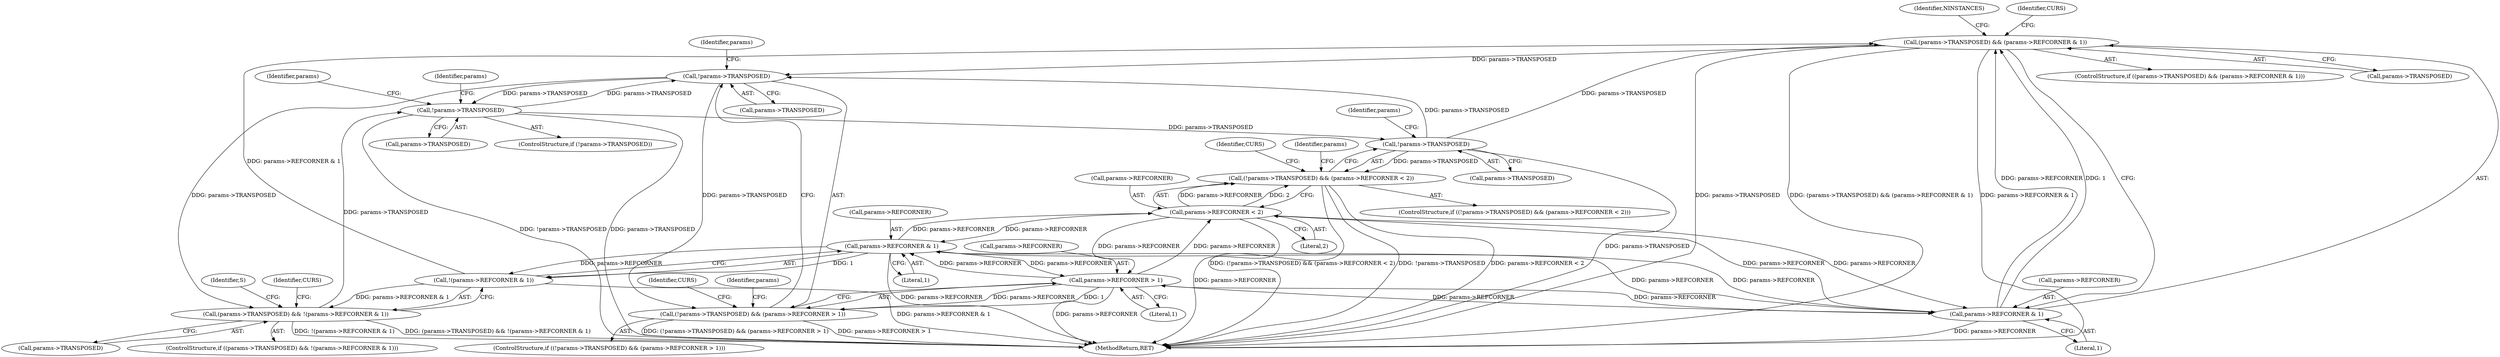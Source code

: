 digraph "0_ghostscript_e698d5c11d27212aa1098bc5b1673a3378563092_18@pointer" {
"1001548" [label="(Call,(params->TRANSPOSED) && (params->REFCORNER & 1))"];
"1001529" [label="(Call,!params->TRANSPOSED)"];
"1001354" [label="(Call,!params->TRANSPOSED)"];
"1001332" [label="(Call,(params->TRANSPOSED) && !(params->REFCORNER & 1))"];
"1001313" [label="(Call,!params->TRANSPOSED)"];
"1001548" [label="(Call,(params->TRANSPOSED) && (params->REFCORNER & 1))"];
"1001336" [label="(Call,!(params->REFCORNER & 1))"];
"1001337" [label="(Call,params->REFCORNER & 1)"];
"1001317" [label="(Call,params->REFCORNER > 1)"];
"1001533" [label="(Call,params->REFCORNER < 2)"];
"1001552" [label="(Call,params->REFCORNER & 1)"];
"1001312" [label="(Call,(!params->TRANSPOSED) && (params->REFCORNER > 1))"];
"1001528" [label="(Call,(!params->TRANSPOSED) && (params->REFCORNER < 2))"];
"1001317" [label="(Call,params->REFCORNER > 1)"];
"1001361" [label="(Identifier,params)"];
"1001528" [label="(Call,(!params->TRANSPOSED) && (params->REFCORNER < 2))"];
"1001324" [label="(Identifier,CURS)"];
"1001334" [label="(Identifier,params)"];
"1001333" [label="(Call,params->TRANSPOSED)"];
"1001318" [label="(Call,params->REFCORNER)"];
"1001534" [label="(Call,params->REFCORNER)"];
"1001314" [label="(Call,params->TRANSPOSED)"];
"1001547" [label="(ControlStructure,if ((params->TRANSPOSED) && (params->REFCORNER & 1)))"];
"1001566" [label="(Identifier,NINSTANCES)"];
"1001553" [label="(Call,params->REFCORNER)"];
"1001311" [label="(ControlStructure,if ((!params->TRANSPOSED) && (params->REFCORNER > 1)))"];
"1001338" [label="(Call,params->REFCORNER)"];
"1001550" [label="(Identifier,params)"];
"1001337" [label="(Call,params->REFCORNER & 1)"];
"1001537" [label="(Literal,2)"];
"1001548" [label="(Call,(params->TRANSPOSED) && (params->REFCORNER & 1))"];
"1001313" [label="(Call,!params->TRANSPOSED)"];
"1001530" [label="(Call,params->TRANSPOSED)"];
"1001354" [label="(Call,!params->TRANSPOSED)"];
"1001527" [label="(ControlStructure,if ((!params->TRANSPOSED) && (params->REFCORNER < 2)))"];
"1001556" [label="(Literal,1)"];
"1001351" [label="(Identifier,S)"];
"1001529" [label="(Call,!params->TRANSPOSED)"];
"1001584" [label="(MethodReturn,RET)"];
"1001341" [label="(Literal,1)"];
"1001336" [label="(Call,!(params->REFCORNER & 1))"];
"1001312" [label="(Call,(!params->TRANSPOSED) && (params->REFCORNER > 1))"];
"1001321" [label="(Literal,1)"];
"1001332" [label="(Call,(params->TRANSPOSED) && !(params->REFCORNER & 1))"];
"1001425" [label="(Identifier,params)"];
"1001331" [label="(ControlStructure,if ((params->TRANSPOSED) && !(params->REFCORNER & 1)))"];
"1001355" [label="(Call,params->TRANSPOSED)"];
"1001319" [label="(Identifier,params)"];
"1001559" [label="(Identifier,CURS)"];
"1001353" [label="(ControlStructure,if (!params->TRANSPOSED))"];
"1001344" [label="(Identifier,CURS)"];
"1001533" [label="(Call,params->REFCORNER < 2)"];
"1001549" [label="(Call,params->TRANSPOSED)"];
"1001552" [label="(Call,params->REFCORNER & 1)"];
"1001540" [label="(Identifier,CURS)"];
"1001535" [label="(Identifier,params)"];
"1001548" -> "1001547"  [label="AST: "];
"1001548" -> "1001549"  [label="CFG: "];
"1001548" -> "1001552"  [label="CFG: "];
"1001549" -> "1001548"  [label="AST: "];
"1001552" -> "1001548"  [label="AST: "];
"1001559" -> "1001548"  [label="CFG: "];
"1001566" -> "1001548"  [label="CFG: "];
"1001548" -> "1001584"  [label="DDG: params->TRANSPOSED"];
"1001548" -> "1001584"  [label="DDG: (params->TRANSPOSED) && (params->REFCORNER & 1)"];
"1001548" -> "1001584"  [label="DDG: params->REFCORNER & 1"];
"1001548" -> "1001313"  [label="DDG: params->TRANSPOSED"];
"1001529" -> "1001548"  [label="DDG: params->TRANSPOSED"];
"1001336" -> "1001548"  [label="DDG: params->REFCORNER & 1"];
"1001552" -> "1001548"  [label="DDG: params->REFCORNER"];
"1001552" -> "1001548"  [label="DDG: 1"];
"1001529" -> "1001528"  [label="AST: "];
"1001529" -> "1001530"  [label="CFG: "];
"1001530" -> "1001529"  [label="AST: "];
"1001535" -> "1001529"  [label="CFG: "];
"1001528" -> "1001529"  [label="CFG: "];
"1001529" -> "1001584"  [label="DDG: params->TRANSPOSED"];
"1001529" -> "1001313"  [label="DDG: params->TRANSPOSED"];
"1001529" -> "1001528"  [label="DDG: params->TRANSPOSED"];
"1001354" -> "1001529"  [label="DDG: params->TRANSPOSED"];
"1001354" -> "1001353"  [label="AST: "];
"1001354" -> "1001355"  [label="CFG: "];
"1001355" -> "1001354"  [label="AST: "];
"1001361" -> "1001354"  [label="CFG: "];
"1001425" -> "1001354"  [label="CFG: "];
"1001354" -> "1001584"  [label="DDG: params->TRANSPOSED"];
"1001354" -> "1001584"  [label="DDG: !params->TRANSPOSED"];
"1001354" -> "1001313"  [label="DDG: params->TRANSPOSED"];
"1001332" -> "1001354"  [label="DDG: params->TRANSPOSED"];
"1001313" -> "1001354"  [label="DDG: params->TRANSPOSED"];
"1001332" -> "1001331"  [label="AST: "];
"1001332" -> "1001333"  [label="CFG: "];
"1001332" -> "1001336"  [label="CFG: "];
"1001333" -> "1001332"  [label="AST: "];
"1001336" -> "1001332"  [label="AST: "];
"1001344" -> "1001332"  [label="CFG: "];
"1001351" -> "1001332"  [label="CFG: "];
"1001332" -> "1001584"  [label="DDG: (params->TRANSPOSED) && !(params->REFCORNER & 1)"];
"1001332" -> "1001584"  [label="DDG: !(params->REFCORNER & 1)"];
"1001313" -> "1001332"  [label="DDG: params->TRANSPOSED"];
"1001336" -> "1001332"  [label="DDG: params->REFCORNER & 1"];
"1001313" -> "1001312"  [label="AST: "];
"1001313" -> "1001314"  [label="CFG: "];
"1001314" -> "1001313"  [label="AST: "];
"1001319" -> "1001313"  [label="CFG: "];
"1001312" -> "1001313"  [label="CFG: "];
"1001313" -> "1001312"  [label="DDG: params->TRANSPOSED"];
"1001336" -> "1001337"  [label="CFG: "];
"1001337" -> "1001336"  [label="AST: "];
"1001336" -> "1001584"  [label="DDG: params->REFCORNER & 1"];
"1001337" -> "1001336"  [label="DDG: params->REFCORNER"];
"1001337" -> "1001336"  [label="DDG: 1"];
"1001337" -> "1001341"  [label="CFG: "];
"1001338" -> "1001337"  [label="AST: "];
"1001341" -> "1001337"  [label="AST: "];
"1001337" -> "1001584"  [label="DDG: params->REFCORNER"];
"1001337" -> "1001317"  [label="DDG: params->REFCORNER"];
"1001317" -> "1001337"  [label="DDG: params->REFCORNER"];
"1001533" -> "1001337"  [label="DDG: params->REFCORNER"];
"1001552" -> "1001337"  [label="DDG: params->REFCORNER"];
"1001337" -> "1001533"  [label="DDG: params->REFCORNER"];
"1001337" -> "1001552"  [label="DDG: params->REFCORNER"];
"1001317" -> "1001312"  [label="AST: "];
"1001317" -> "1001321"  [label="CFG: "];
"1001318" -> "1001317"  [label="AST: "];
"1001321" -> "1001317"  [label="AST: "];
"1001312" -> "1001317"  [label="CFG: "];
"1001317" -> "1001584"  [label="DDG: params->REFCORNER"];
"1001317" -> "1001312"  [label="DDG: params->REFCORNER"];
"1001317" -> "1001312"  [label="DDG: 1"];
"1001533" -> "1001317"  [label="DDG: params->REFCORNER"];
"1001552" -> "1001317"  [label="DDG: params->REFCORNER"];
"1001317" -> "1001533"  [label="DDG: params->REFCORNER"];
"1001317" -> "1001552"  [label="DDG: params->REFCORNER"];
"1001533" -> "1001528"  [label="AST: "];
"1001533" -> "1001537"  [label="CFG: "];
"1001534" -> "1001533"  [label="AST: "];
"1001537" -> "1001533"  [label="AST: "];
"1001528" -> "1001533"  [label="CFG: "];
"1001533" -> "1001584"  [label="DDG: params->REFCORNER"];
"1001533" -> "1001528"  [label="DDG: params->REFCORNER"];
"1001533" -> "1001528"  [label="DDG: 2"];
"1001552" -> "1001533"  [label="DDG: params->REFCORNER"];
"1001533" -> "1001552"  [label="DDG: params->REFCORNER"];
"1001552" -> "1001556"  [label="CFG: "];
"1001553" -> "1001552"  [label="AST: "];
"1001556" -> "1001552"  [label="AST: "];
"1001552" -> "1001584"  [label="DDG: params->REFCORNER"];
"1001312" -> "1001311"  [label="AST: "];
"1001324" -> "1001312"  [label="CFG: "];
"1001334" -> "1001312"  [label="CFG: "];
"1001312" -> "1001584"  [label="DDG: (!params->TRANSPOSED) && (params->REFCORNER > 1)"];
"1001312" -> "1001584"  [label="DDG: params->REFCORNER > 1"];
"1001528" -> "1001527"  [label="AST: "];
"1001540" -> "1001528"  [label="CFG: "];
"1001550" -> "1001528"  [label="CFG: "];
"1001528" -> "1001584"  [label="DDG: (!params->TRANSPOSED) && (params->REFCORNER < 2)"];
"1001528" -> "1001584"  [label="DDG: !params->TRANSPOSED"];
"1001528" -> "1001584"  [label="DDG: params->REFCORNER < 2"];
}
